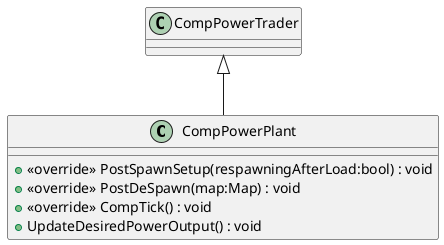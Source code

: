 @startuml
class CompPowerPlant {
    + <<override>> PostSpawnSetup(respawningAfterLoad:bool) : void
    + <<override>> PostDeSpawn(map:Map) : void
    + <<override>> CompTick() : void
    + UpdateDesiredPowerOutput() : void
}
CompPowerTrader <|-- CompPowerPlant
@enduml
